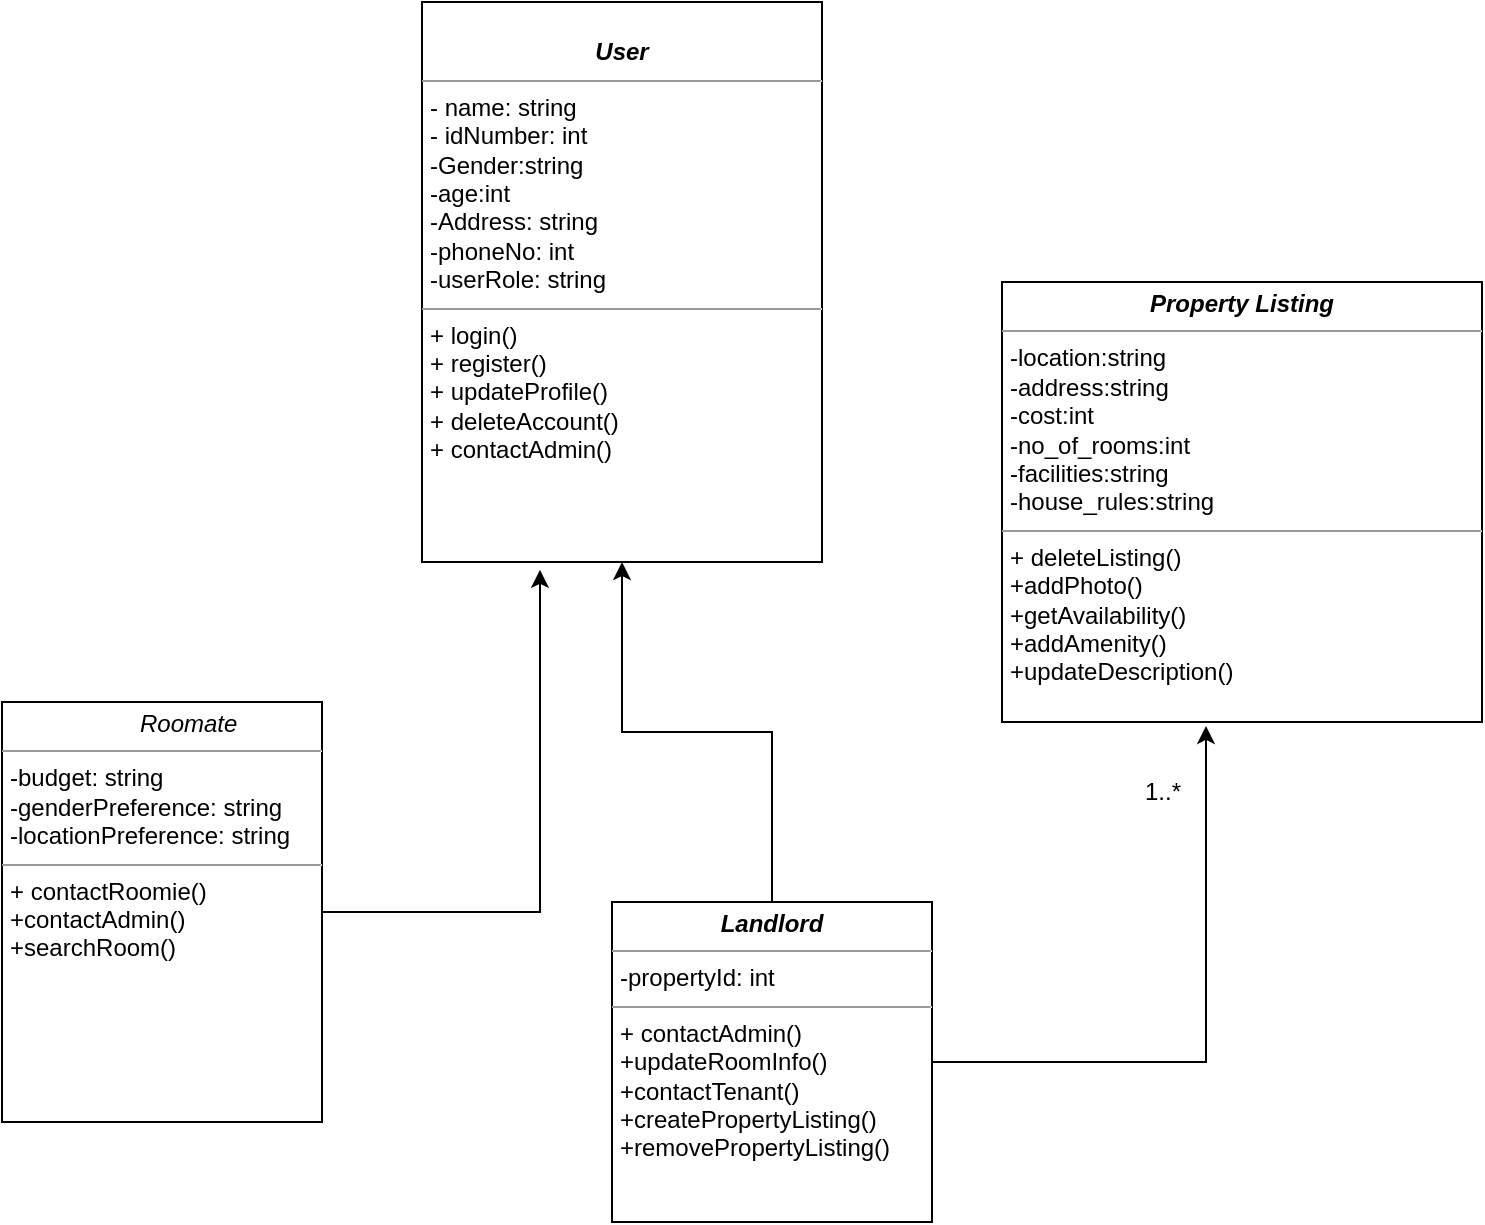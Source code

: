 <mxfile version="13.0.3" type="device"><diagram name="Page-1" id="vJoRgF2rdEc3smnoR0rz"><mxGraphModel dx="868" dy="504" grid="1" gridSize="10" guides="1" tooltips="1" connect="1" arrows="1" fold="1" page="1" pageScale="1" pageWidth="850" pageHeight="1100" math="0" shadow="0"><root><mxCell id="0"/><mxCell id="1" parent="0"/><mxCell id="gcqFdqabaBSLb5J-l6Q6-5" value="&lt;p style=&quot;margin: 0px ; margin-top: 4px ; text-align: center&quot;&gt;&lt;br&gt;&lt;b&gt;&lt;i&gt;User&lt;/i&gt;&lt;/b&gt;&lt;/p&gt;&lt;hr size=&quot;1&quot;&gt;&lt;p style=&quot;margin: 0px ; margin-left: 4px&quot;&gt;- name: string&lt;br&gt;- idNumber: int&lt;/p&gt;&lt;p style=&quot;margin: 0px ; margin-left: 4px&quot;&gt;-Gender:string&lt;/p&gt;&lt;p style=&quot;margin: 0px ; margin-left: 4px&quot;&gt;-age:int&lt;/p&gt;&lt;p style=&quot;margin: 0px ; margin-left: 4px&quot;&gt;-Address: string&lt;/p&gt;&lt;p style=&quot;margin: 0px ; margin-left: 4px&quot;&gt;-phoneNo: int&lt;/p&gt;&lt;p style=&quot;margin: 0px ; margin-left: 4px&quot;&gt;-userRole: string&lt;/p&gt;&lt;hr size=&quot;1&quot;&gt;&lt;p style=&quot;margin: 0px ; margin-left: 4px&quot;&gt;+ login()&lt;br&gt;+ register()&lt;/p&gt;&lt;p style=&quot;margin: 0px ; margin-left: 4px&quot;&gt;+ updateProfile()&lt;/p&gt;&lt;p style=&quot;margin: 0px ; margin-left: 4px&quot;&gt;+ deleteAccount()&lt;/p&gt;&lt;p style=&quot;margin: 0px ; margin-left: 4px&quot;&gt;+ contactAdmin()&lt;/p&gt;" style="verticalAlign=top;align=left;overflow=fill;fontSize=12;fontFamily=Helvetica;html=1;whiteSpace=wrap;" parent="1" vertex="1"><mxGeometry x="250" y="40" width="200" height="280" as="geometry"/></mxCell><mxCell id="o__D_9d_WVeOq3OOgZCh-1" style="edgeStyle=orthogonalEdgeStyle;rounded=0;orthogonalLoop=1;jettySize=auto;html=1;entryX=0.295;entryY=1.014;entryDx=0;entryDy=0;entryPerimeter=0;" parent="1" source="gcqFdqabaBSLb5J-l6Q6-6" target="gcqFdqabaBSLb5J-l6Q6-5" edge="1"><mxGeometry relative="1" as="geometry"/></mxCell><mxCell id="gcqFdqabaBSLb5J-l6Q6-6" value="&lt;p style=&quot;margin: 0px ; margin-top: 4px ; text-align: center&quot;&gt;&lt;span style=&quot;white-space: pre&quot;&gt;&#9;&lt;/span&gt;&lt;i&gt;Roomate&lt;/i&gt;&lt;br&gt;&lt;/p&gt;&lt;hr size=&quot;1&quot;&gt;&lt;p style=&quot;margin: 0px ; margin-left: 4px&quot;&gt;-budget: string&lt;/p&gt;&lt;p style=&quot;margin: 0px ; margin-left: 4px&quot;&gt;-genderPreference: string&lt;/p&gt;&lt;p style=&quot;margin: 0px ; margin-left: 4px&quot;&gt;-locationPreference: string&lt;/p&gt;&lt;hr size=&quot;1&quot;&gt;&lt;p style=&quot;margin: 0px ; margin-left: 4px&quot;&gt;+ contactRoomie()&lt;/p&gt;&lt;p style=&quot;margin: 0px ; margin-left: 4px&quot;&gt;&lt;span&gt;+contactAdmin()&lt;/span&gt;&lt;br&gt;&lt;/p&gt;&lt;p style=&quot;margin: 0px ; margin-left: 4px&quot;&gt;+searchRoom()&lt;/p&gt;" style="verticalAlign=top;align=left;overflow=fill;fontSize=12;fontFamily=Helvetica;html=1;whiteSpace=wrap;" parent="1" vertex="1"><mxGeometry x="40" y="390" width="160" height="210" as="geometry"/></mxCell><mxCell id="o__D_9d_WVeOq3OOgZCh-7" style="edgeStyle=orthogonalEdgeStyle;rounded=0;orthogonalLoop=1;jettySize=auto;html=1;entryX=0.5;entryY=1;entryDx=0;entryDy=0;" parent="1" source="o__D_9d_WVeOq3OOgZCh-6" target="gcqFdqabaBSLb5J-l6Q6-5" edge="1"><mxGeometry relative="1" as="geometry"/></mxCell><mxCell id="o__D_9d_WVeOq3OOgZCh-9" style="edgeStyle=orthogonalEdgeStyle;rounded=0;orthogonalLoop=1;jettySize=auto;html=1;entryX=0.425;entryY=1.009;entryDx=0;entryDy=0;entryPerimeter=0;" parent="1" source="o__D_9d_WVeOq3OOgZCh-6" target="o__D_9d_WVeOq3OOgZCh-8" edge="1"><mxGeometry relative="1" as="geometry"/></mxCell><mxCell id="o__D_9d_WVeOq3OOgZCh-6" value="&lt;p style=&quot;margin:0px;margin-top:4px;text-align:center;&quot;&gt;&lt;b&gt;&lt;i&gt;Landlord&lt;/i&gt;&lt;/b&gt;&lt;/p&gt;&lt;hr size=&quot;1&quot;&gt;&lt;p style=&quot;margin:0px;margin-left:4px;&quot;&gt;-propertyId: int&lt;/p&gt;&lt;hr size=&quot;1&quot;&gt;&lt;p style=&quot;margin:0px;margin-left:4px;&quot;&gt;+ contactAdmin()&lt;/p&gt;&lt;p style=&quot;margin:0px;margin-left:4px;&quot;&gt;+updateRoomInfo()&lt;/p&gt;&lt;p style=&quot;margin:0px;margin-left:4px;&quot;&gt;+contactTenant()&lt;/p&gt;&lt;p style=&quot;margin:0px;margin-left:4px;&quot;&gt;+createPropertyListing()&lt;/p&gt;&lt;p style=&quot;margin:0px;margin-left:4px;&quot;&gt;+removePropertyListing()&lt;/p&gt;&lt;p style=&quot;margin:0px;margin-left:4px;&quot;&gt;&lt;br&gt;&lt;/p&gt;&lt;p style=&quot;margin:0px;margin-left:4px;&quot;&gt;&lt;br&gt;&lt;/p&gt;" style="verticalAlign=top;align=left;overflow=fill;fontSize=12;fontFamily=Helvetica;html=1;whiteSpace=wrap;" parent="1" vertex="1"><mxGeometry x="345" y="490" width="160" height="160" as="geometry"/></mxCell><mxCell id="o__D_9d_WVeOq3OOgZCh-8" value="&lt;p style=&quot;margin: 0px ; margin-top: 4px ; text-align: center&quot;&gt;&lt;b&gt;&lt;i&gt;Property Listing&lt;/i&gt;&lt;/b&gt;&lt;/p&gt;&lt;hr size=&quot;1&quot;&gt;&lt;p style=&quot;margin: 0px ; margin-left: 4px&quot;&gt;-location:string&lt;/p&gt;&lt;p style=&quot;margin: 0px ; margin-left: 4px&quot;&gt;-address:string&lt;/p&gt;&lt;p style=&quot;margin: 0px ; margin-left: 4px&quot;&gt;-cost:int&lt;/p&gt;&lt;p style=&quot;margin: 0px ; margin-left: 4px&quot;&gt;-no_of_rooms:int&lt;/p&gt;&lt;p style=&quot;margin: 0px ; margin-left: 4px&quot;&gt;-facilities:string&lt;/p&gt;&lt;p style=&quot;margin: 0px ; margin-left: 4px&quot;&gt;-house_rules:string&lt;/p&gt;&lt;hr size=&quot;1&quot;&gt;&lt;p style=&quot;margin: 0px ; margin-left: 4px&quot;&gt;+ deleteListing()&lt;/p&gt;&lt;p style=&quot;margin: 0px ; margin-left: 4px&quot;&gt;+addPhoto()&lt;/p&gt;&lt;p style=&quot;margin: 0px ; margin-left: 4px&quot;&gt;+getAvailability()&lt;/p&gt;&lt;p style=&quot;margin: 0px ; margin-left: 4px&quot;&gt;+addAmenity()&lt;/p&gt;&lt;p style=&quot;margin: 0px ; margin-left: 4px&quot;&gt;+updateDescription()&lt;/p&gt;" style="verticalAlign=top;align=left;overflow=fill;fontSize=12;fontFamily=Helvetica;html=1;whiteSpace=wrap;" parent="1" vertex="1"><mxGeometry x="540" y="180" width="240" height="220" as="geometry"/></mxCell><mxCell id="o__D_9d_WVeOq3OOgZCh-10" value="1..*" style="text;html=1;align=center;verticalAlign=middle;resizable=0;points=[];autosize=1;strokeColor=none;fillColor=none;" parent="1" vertex="1"><mxGeometry x="600" y="420" width="40" height="30" as="geometry"/></mxCell></root></mxGraphModel></diagram></mxfile>